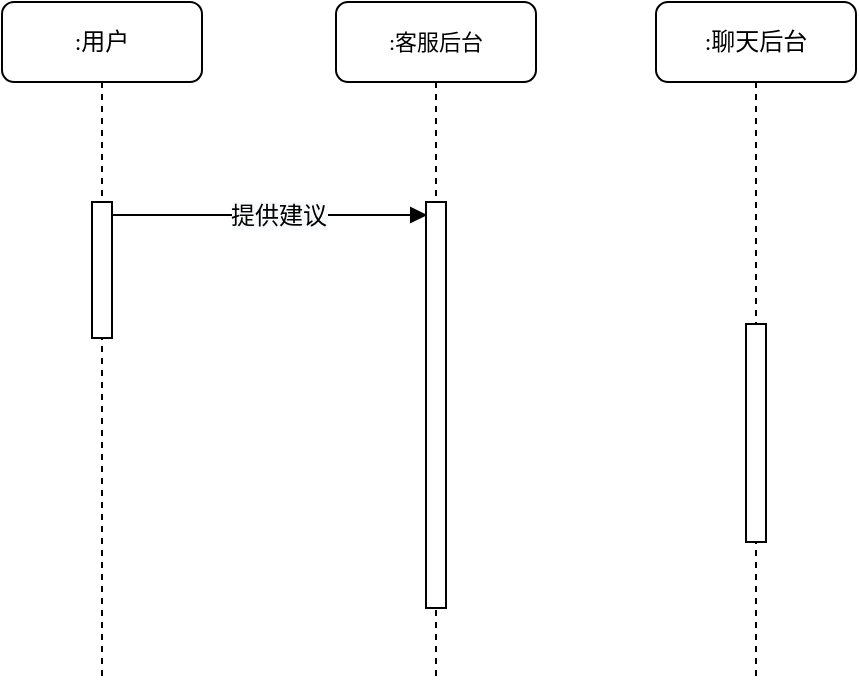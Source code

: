 <mxfile version="17.4.5" type="github">
  <diagram id="VwNv1S46MhUOW4ClDUem" name="第 1 页">
    <mxGraphModel dx="1036" dy="557" grid="0" gridSize="10" guides="1" tooltips="1" connect="1" arrows="1" fold="1" page="1" pageScale="1" pageWidth="1169" pageHeight="827" math="0" shadow="0">
      <root>
        <mxCell id="0" />
        <mxCell id="1" parent="0" />
        <mxCell id="jM9LJJxpahXpOASrZCc1-1" value="&lt;font style=&quot;font-size: 11px ; line-height: 1.2&quot;&gt;:客服后台&lt;/font&gt;" style="shape=umlLifeline;perimeter=lifelinePerimeter;whiteSpace=wrap;html=1;container=1;collapsible=0;recursiveResize=0;outlineConnect=0;rounded=1;shadow=0;comic=0;labelBackgroundColor=none;strokeWidth=1;fontFamily=Verdana;fontSize=12;align=center;" vertex="1" parent="1">
          <mxGeometry x="344" y="207" width="100" height="338" as="geometry" />
        </mxCell>
        <mxCell id="jM9LJJxpahXpOASrZCc1-2" value="" style="html=1;points=[];perimeter=orthogonalPerimeter;rounded=0;shadow=0;comic=0;labelBackgroundColor=none;strokeWidth=1;fontFamily=Verdana;fontSize=12;align=center;" vertex="1" parent="jM9LJJxpahXpOASrZCc1-1">
          <mxGeometry x="45" y="100" width="10" height="203" as="geometry" />
        </mxCell>
        <mxCell id="jM9LJJxpahXpOASrZCc1-3" value=":聊天后台" style="shape=umlLifeline;perimeter=lifelinePerimeter;whiteSpace=wrap;html=1;container=1;collapsible=0;recursiveResize=0;outlineConnect=0;rounded=1;shadow=0;comic=0;labelBackgroundColor=none;strokeWidth=1;fontFamily=Verdana;fontSize=12;align=center;" vertex="1" parent="1">
          <mxGeometry x="504" y="207" width="100" height="340" as="geometry" />
        </mxCell>
        <mxCell id="jM9LJJxpahXpOASrZCc1-4" value="" style="html=1;points=[];perimeter=orthogonalPerimeter;rounded=0;shadow=0;comic=0;labelBackgroundColor=none;strokeWidth=1;fontFamily=Verdana;fontSize=12;align=center;" vertex="1" parent="jM9LJJxpahXpOASrZCc1-3">
          <mxGeometry x="45" y="161" width="10" height="109" as="geometry" />
        </mxCell>
        <mxCell id="jM9LJJxpahXpOASrZCc1-9" value=":用户" style="shape=umlLifeline;perimeter=lifelinePerimeter;whiteSpace=wrap;html=1;container=1;collapsible=0;recursiveResize=0;outlineConnect=0;rounded=1;shadow=0;comic=0;labelBackgroundColor=none;strokeWidth=1;fontFamily=Verdana;fontSize=12;align=center;" vertex="1" parent="1">
          <mxGeometry x="177" y="207" width="100" height="340" as="geometry" />
        </mxCell>
        <mxCell id="jM9LJJxpahXpOASrZCc1-10" value="" style="html=1;points=[];perimeter=orthogonalPerimeter;rounded=0;shadow=0;comic=0;labelBackgroundColor=none;strokeWidth=1;fontFamily=Verdana;fontSize=12;align=center;" vertex="1" parent="jM9LJJxpahXpOASrZCc1-9">
          <mxGeometry x="45" y="100" width="10" height="68" as="geometry" />
        </mxCell>
        <mxCell id="jM9LJJxpahXpOASrZCc1-11" value="" style="html=1;verticalAlign=bottom;endArrow=block;entryX=0.06;entryY=0.033;labelBackgroundColor=none;fontFamily=Verdana;fontSize=12;edgeStyle=elbowEdgeStyle;elbow=vertical;entryDx=0;entryDy=0;entryPerimeter=0;" edge="1" parent="1" source="jM9LJJxpahXpOASrZCc1-10" target="jM9LJJxpahXpOASrZCc1-2">
          <mxGeometry x="-0.031" y="-57" relative="1" as="geometry">
            <mxPoint x="324" y="317" as="sourcePoint" />
            <mxPoint as="offset" />
          </mxGeometry>
        </mxCell>
        <mxCell id="jM9LJJxpahXpOASrZCc1-12" value="&lt;span style=&quot;font-family: &amp;#34;verdana&amp;#34; ; font-size: 12px ; background-color: rgb(248 , 249 , 250)&quot;&gt;提供建议&lt;/span&gt;" style="edgeLabel;html=1;align=center;verticalAlign=middle;resizable=0;points=[];" vertex="1" connectable="0" parent="jM9LJJxpahXpOASrZCc1-11">
          <mxGeometry x="-0.185" y="-2" relative="1" as="geometry">
            <mxPoint x="18" y="-2" as="offset" />
          </mxGeometry>
        </mxCell>
      </root>
    </mxGraphModel>
  </diagram>
</mxfile>
